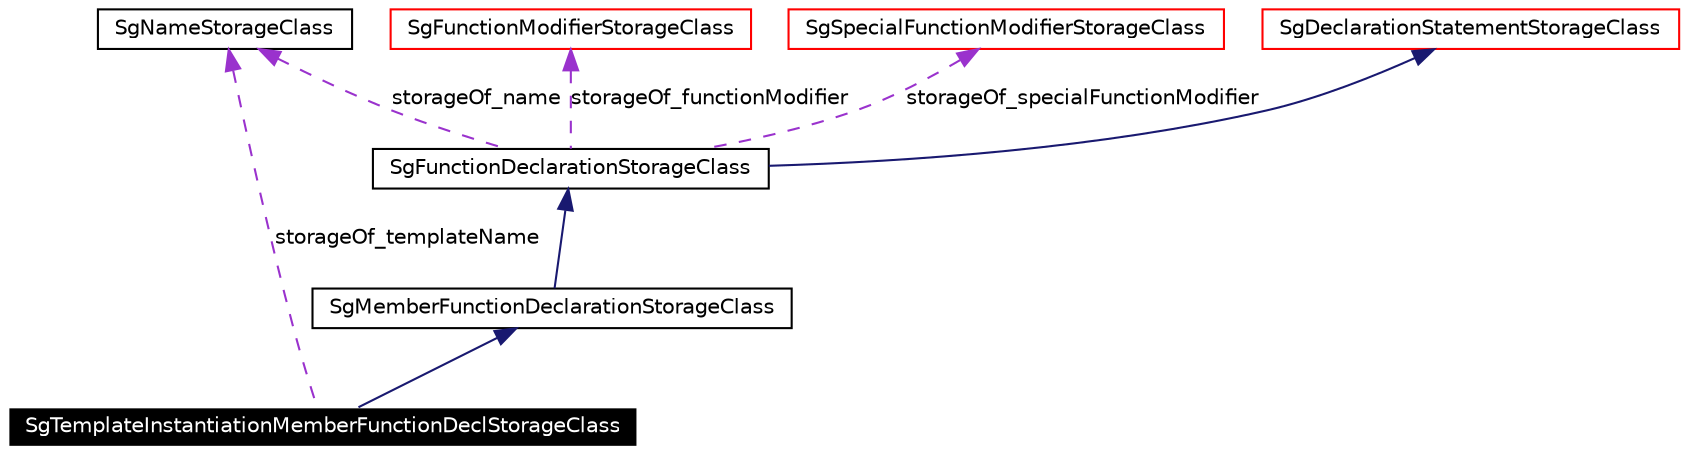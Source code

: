 digraph G
{
  edge [fontname="Helvetica",fontsize=10,labelfontname="Helvetica",labelfontsize=10];
  node [fontname="Helvetica",fontsize=10,shape=record];
  Node1 [label="SgTemplateInstantiationMemberFunctionDeclStorageClass",height=0.2,width=0.4,color="white", fillcolor="black", style="filled" fontcolor="white"];
  Node2 -> Node1 [dir=back,color="midnightblue",fontsize=10,style="solid",fontname="Helvetica"];
  Node2 [label="SgMemberFunctionDeclarationStorageClass",height=0.2,width=0.4,color="black",URL="$classSgMemberFunctionDeclarationStorageClass.html"];
  Node3 -> Node2 [dir=back,color="midnightblue",fontsize=10,style="solid",fontname="Helvetica"];
  Node3 [label="SgFunctionDeclarationStorageClass",height=0.2,width=0.4,color="black",URL="$classSgFunctionDeclarationStorageClass.html"];
  Node4 -> Node3 [dir=back,color="midnightblue",fontsize=10,style="solid",fontname="Helvetica"];
  Node4 [label="SgDeclarationStatementStorageClass",height=0.2,width=0.4,color="red",URL="$classSgDeclarationStatementStorageClass.html"];
  Node5 -> Node3 [dir=back,color="darkorchid3",fontsize=10,style="dashed",label="storageOf_name",fontname="Helvetica"];
  Node5 [label="SgNameStorageClass",height=0.2,width=0.4,color="black",URL="$classSgNameStorageClass.html"];
  Node6 -> Node3 [dir=back,color="darkorchid3",fontsize=10,style="dashed",label="storageOf_functionModifier",fontname="Helvetica"];
  Node6 [label="SgFunctionModifierStorageClass",height=0.2,width=0.4,color="red",URL="$classSgFunctionModifierStorageClass.html"];
  Node7 -> Node3 [dir=back,color="darkorchid3",fontsize=10,style="dashed",label="storageOf_specialFunctionModifier",fontname="Helvetica"];
  Node7 [label="SgSpecialFunctionModifierStorageClass",height=0.2,width=0.4,color="red",URL="$classSgSpecialFunctionModifierStorageClass.html"];
  Node5 -> Node1 [dir=back,color="darkorchid3",fontsize=10,style="dashed",label="storageOf_templateName",fontname="Helvetica"];
}
